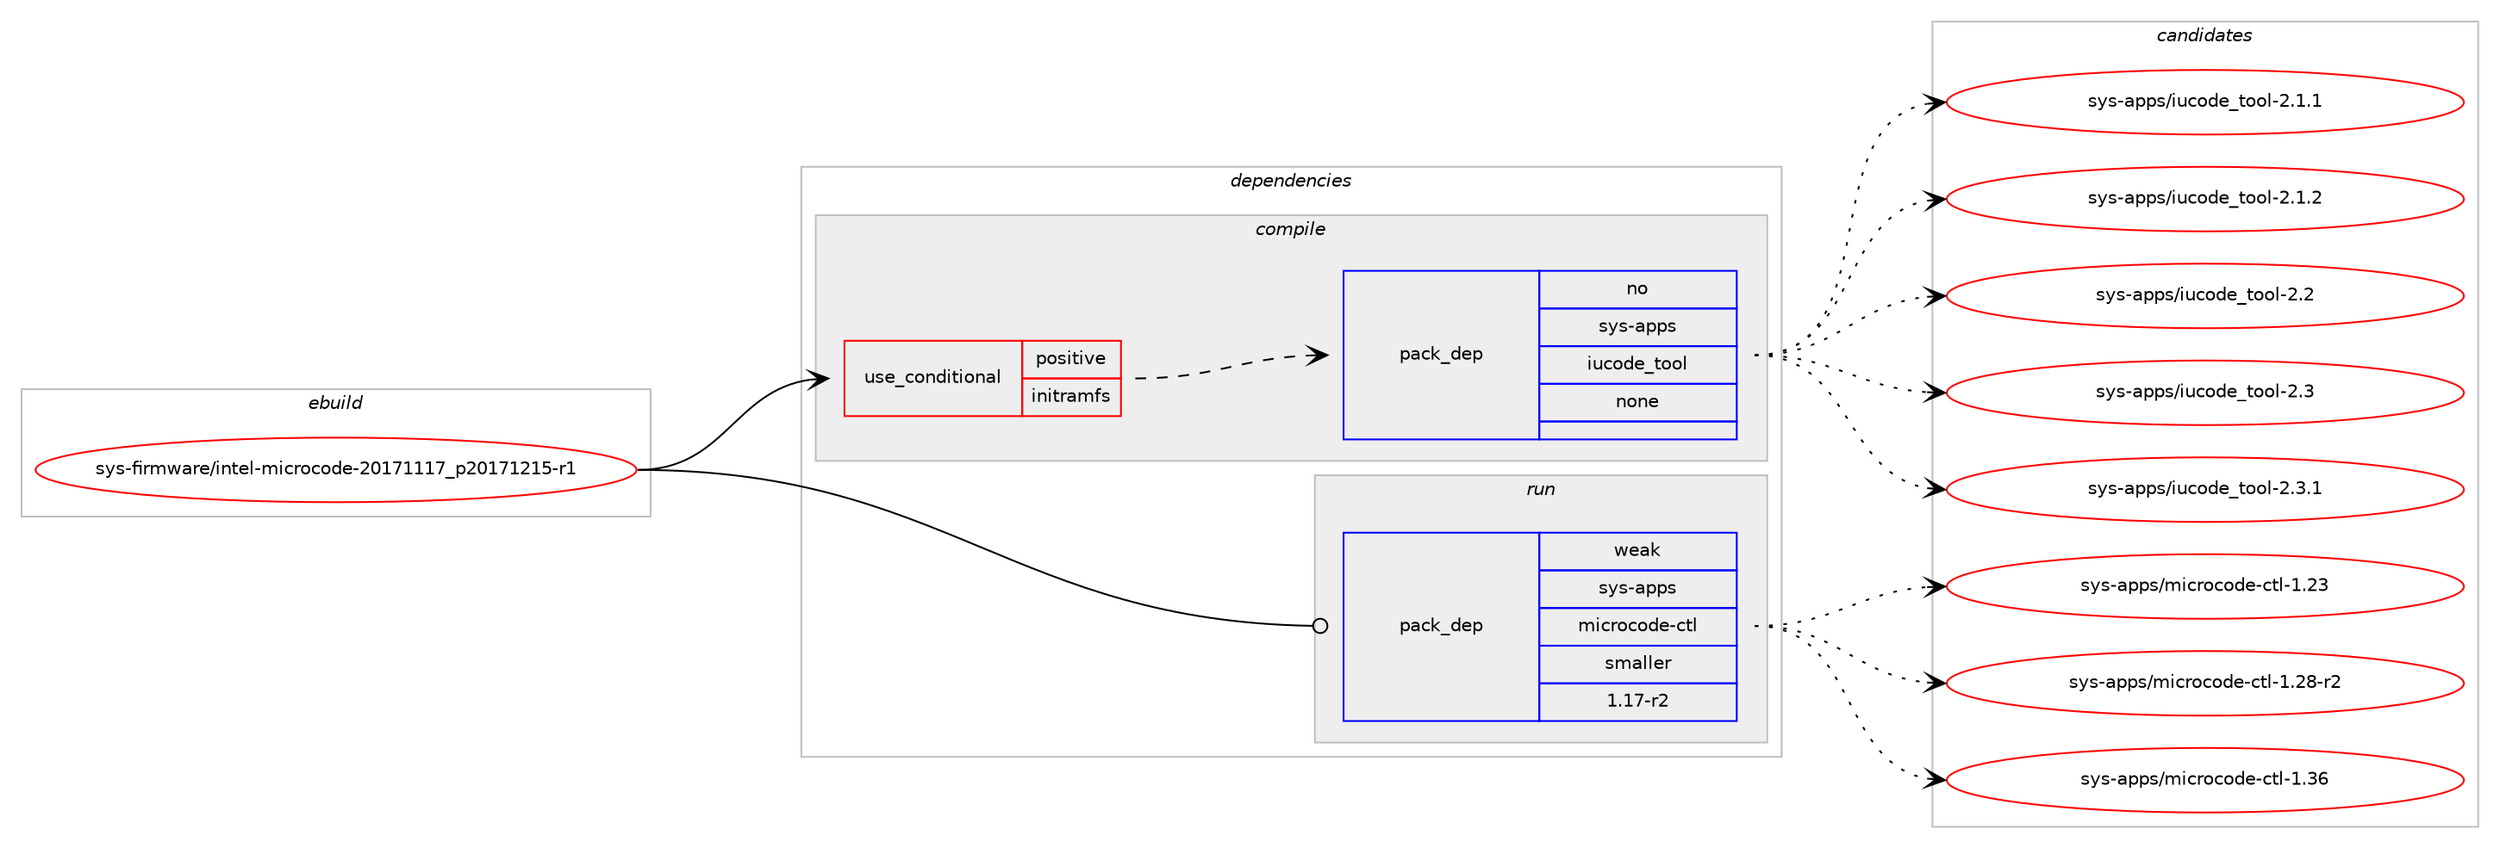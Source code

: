 digraph prolog {

# *************
# Graph options
# *************

newrank=true;
concentrate=true;
compound=true;
graph [rankdir=LR,fontname=Helvetica,fontsize=10,ranksep=1.5];#, ranksep=2.5, nodesep=0.2];
edge  [arrowhead=vee];
node  [fontname=Helvetica,fontsize=10];

# **********
# The ebuild
# **********

subgraph cluster_leftcol {
color=gray;
rank=same;
label=<<i>ebuild</i>>;
id [label="sys-firmware/intel-microcode-20171117_p20171215-r1", color=red, width=4, href="../sys-firmware/intel-microcode-20171117_p20171215-r1.svg"];
}

# ****************
# The dependencies
# ****************

subgraph cluster_midcol {
color=gray;
label=<<i>dependencies</i>>;
subgraph cluster_compile {
fillcolor="#eeeeee";
style=filled;
label=<<i>compile</i>>;
subgraph cond1021 {
dependency8293 [label=<<TABLE BORDER="0" CELLBORDER="1" CELLSPACING="0" CELLPADDING="4"><TR><TD ROWSPAN="3" CELLPADDING="10">use_conditional</TD></TR><TR><TD>positive</TD></TR><TR><TD>initramfs</TD></TR></TABLE>>, shape=none, color=red];
subgraph pack7208 {
dependency8294 [label=<<TABLE BORDER="0" CELLBORDER="1" CELLSPACING="0" CELLPADDING="4" WIDTH="220"><TR><TD ROWSPAN="6" CELLPADDING="30">pack_dep</TD></TR><TR><TD WIDTH="110">no</TD></TR><TR><TD>sys-apps</TD></TR><TR><TD>iucode_tool</TD></TR><TR><TD>none</TD></TR><TR><TD></TD></TR></TABLE>>, shape=none, color=blue];
}
dependency8293:e -> dependency8294:w [weight=20,style="dashed",arrowhead="vee"];
}
id:e -> dependency8293:w [weight=20,style="solid",arrowhead="vee"];
}
subgraph cluster_compileandrun {
fillcolor="#eeeeee";
style=filled;
label=<<i>compile and run</i>>;
}
subgraph cluster_run {
fillcolor="#eeeeee";
style=filled;
label=<<i>run</i>>;
subgraph pack7209 {
dependency8295 [label=<<TABLE BORDER="0" CELLBORDER="1" CELLSPACING="0" CELLPADDING="4" WIDTH="220"><TR><TD ROWSPAN="6" CELLPADDING="30">pack_dep</TD></TR><TR><TD WIDTH="110">weak</TD></TR><TR><TD>sys-apps</TD></TR><TR><TD>microcode-ctl</TD></TR><TR><TD>smaller</TD></TR><TR><TD>1.17-r2</TD></TR></TABLE>>, shape=none, color=blue];
}
id:e -> dependency8295:w [weight=20,style="solid",arrowhead="odot"];
}
}

# **************
# The candidates
# **************

subgraph cluster_choices {
rank=same;
color=gray;
label=<<i>candidates</i>>;

subgraph choice7208 {
color=black;
nodesep=1;
choice1151211154597112112115471051179911110010195116111111108455046494649 [label="sys-apps/iucode_tool-2.1.1", color=red, width=4,href="../sys-apps/iucode_tool-2.1.1.svg"];
choice1151211154597112112115471051179911110010195116111111108455046494650 [label="sys-apps/iucode_tool-2.1.2", color=red, width=4,href="../sys-apps/iucode_tool-2.1.2.svg"];
choice115121115459711211211547105117991111001019511611111110845504650 [label="sys-apps/iucode_tool-2.2", color=red, width=4,href="../sys-apps/iucode_tool-2.2.svg"];
choice115121115459711211211547105117991111001019511611111110845504651 [label="sys-apps/iucode_tool-2.3", color=red, width=4,href="../sys-apps/iucode_tool-2.3.svg"];
choice1151211154597112112115471051179911110010195116111111108455046514649 [label="sys-apps/iucode_tool-2.3.1", color=red, width=4,href="../sys-apps/iucode_tool-2.3.1.svg"];
dependency8294:e -> choice1151211154597112112115471051179911110010195116111111108455046494649:w [style=dotted,weight="100"];
dependency8294:e -> choice1151211154597112112115471051179911110010195116111111108455046494650:w [style=dotted,weight="100"];
dependency8294:e -> choice115121115459711211211547105117991111001019511611111110845504650:w [style=dotted,weight="100"];
dependency8294:e -> choice115121115459711211211547105117991111001019511611111110845504651:w [style=dotted,weight="100"];
dependency8294:e -> choice1151211154597112112115471051179911110010195116111111108455046514649:w [style=dotted,weight="100"];
}
subgraph choice7209 {
color=black;
nodesep=1;
choice115121115459711211211547109105991141119911110010145991161084549465051 [label="sys-apps/microcode-ctl-1.23", color=red, width=4,href="../sys-apps/microcode-ctl-1.23.svg"];
choice1151211154597112112115471091059911411199111100101459911610845494650564511450 [label="sys-apps/microcode-ctl-1.28-r2", color=red, width=4,href="../sys-apps/microcode-ctl-1.28-r2.svg"];
choice115121115459711211211547109105991141119911110010145991161084549465154 [label="sys-apps/microcode-ctl-1.36", color=red, width=4,href="../sys-apps/microcode-ctl-1.36.svg"];
dependency8295:e -> choice115121115459711211211547109105991141119911110010145991161084549465051:w [style=dotted,weight="100"];
dependency8295:e -> choice1151211154597112112115471091059911411199111100101459911610845494650564511450:w [style=dotted,weight="100"];
dependency8295:e -> choice115121115459711211211547109105991141119911110010145991161084549465154:w [style=dotted,weight="100"];
}
}

}

